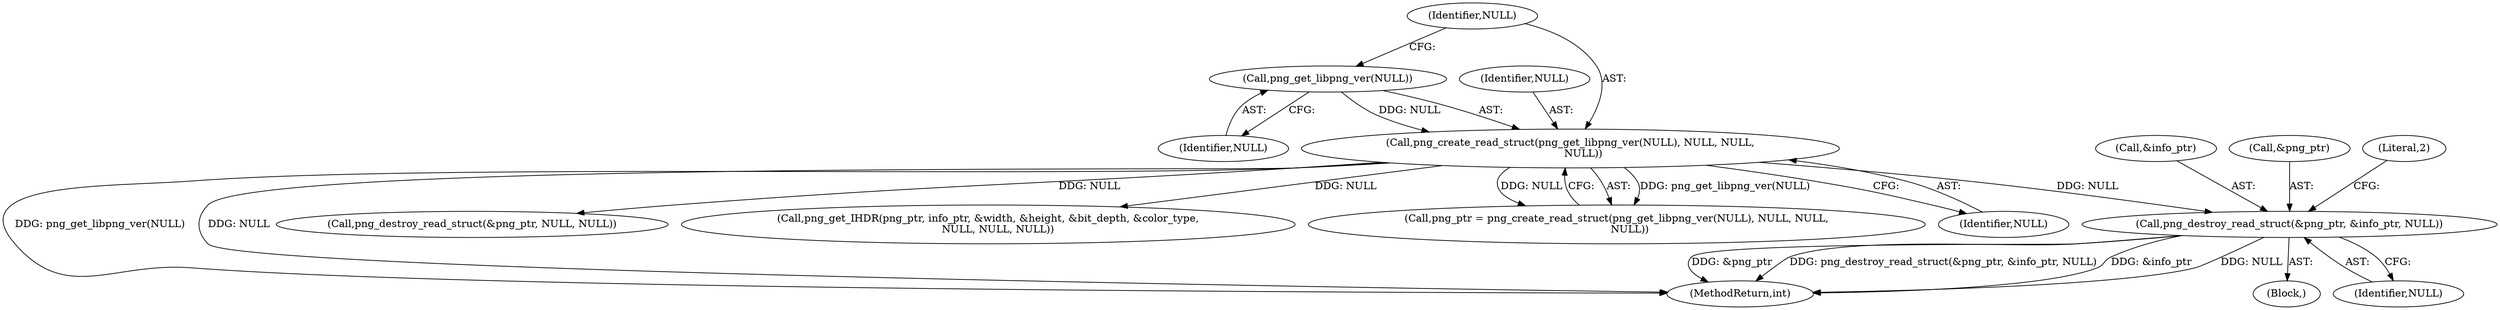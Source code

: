 digraph "0_Android_9d4853418ab2f754c2b63e091c29c5529b8b86ca_1@API" {
"1000162" [label="(Call,png_destroy_read_struct(&png_ptr, &info_ptr, NULL))"];
"1000131" [label="(Call,png_create_read_struct(png_get_libpng_ver(NULL), NULL, NULL,\n        NULL))"];
"1000132" [label="(Call,png_get_libpng_ver(NULL))"];
"1000136" [label="(Identifier,NULL)"];
"1000167" [label="(Identifier,NULL)"];
"1000131" [label="(Call,png_create_read_struct(png_get_libpng_ver(NULL), NULL, NULL,\n        NULL))"];
"1000203" [label="(MethodReturn,int)"];
"1000134" [label="(Identifier,NULL)"];
"1000150" [label="(Call,png_destroy_read_struct(&png_ptr, NULL, NULL))"];
"1000132" [label="(Call,png_get_libpng_ver(NULL))"];
"1000169" [label="(Literal,2)"];
"1000162" [label="(Call,png_destroy_read_struct(&png_ptr, &info_ptr, NULL))"];
"1000165" [label="(Call,&info_ptr)"];
"1000133" [label="(Identifier,NULL)"];
"1000161" [label="(Block,)"];
"1000135" [label="(Identifier,NULL)"];
"1000179" [label="(Call,png_get_IHDR(png_ptr, info_ptr, &width, &height, &bit_depth, &color_type,\n      NULL, NULL, NULL))"];
"1000163" [label="(Call,&png_ptr)"];
"1000129" [label="(Call,png_ptr = png_create_read_struct(png_get_libpng_ver(NULL), NULL, NULL,\n        NULL))"];
"1000162" -> "1000161"  [label="AST: "];
"1000162" -> "1000167"  [label="CFG: "];
"1000163" -> "1000162"  [label="AST: "];
"1000165" -> "1000162"  [label="AST: "];
"1000167" -> "1000162"  [label="AST: "];
"1000169" -> "1000162"  [label="CFG: "];
"1000162" -> "1000203"  [label="DDG: NULL"];
"1000162" -> "1000203"  [label="DDG: &png_ptr"];
"1000162" -> "1000203"  [label="DDG: png_destroy_read_struct(&png_ptr, &info_ptr, NULL)"];
"1000162" -> "1000203"  [label="DDG: &info_ptr"];
"1000131" -> "1000162"  [label="DDG: NULL"];
"1000131" -> "1000129"  [label="AST: "];
"1000131" -> "1000136"  [label="CFG: "];
"1000132" -> "1000131"  [label="AST: "];
"1000134" -> "1000131"  [label="AST: "];
"1000135" -> "1000131"  [label="AST: "];
"1000136" -> "1000131"  [label="AST: "];
"1000129" -> "1000131"  [label="CFG: "];
"1000131" -> "1000203"  [label="DDG: png_get_libpng_ver(NULL)"];
"1000131" -> "1000203"  [label="DDG: NULL"];
"1000131" -> "1000129"  [label="DDG: png_get_libpng_ver(NULL)"];
"1000131" -> "1000129"  [label="DDG: NULL"];
"1000132" -> "1000131"  [label="DDG: NULL"];
"1000131" -> "1000150"  [label="DDG: NULL"];
"1000131" -> "1000179"  [label="DDG: NULL"];
"1000132" -> "1000133"  [label="CFG: "];
"1000133" -> "1000132"  [label="AST: "];
"1000134" -> "1000132"  [label="CFG: "];
}
